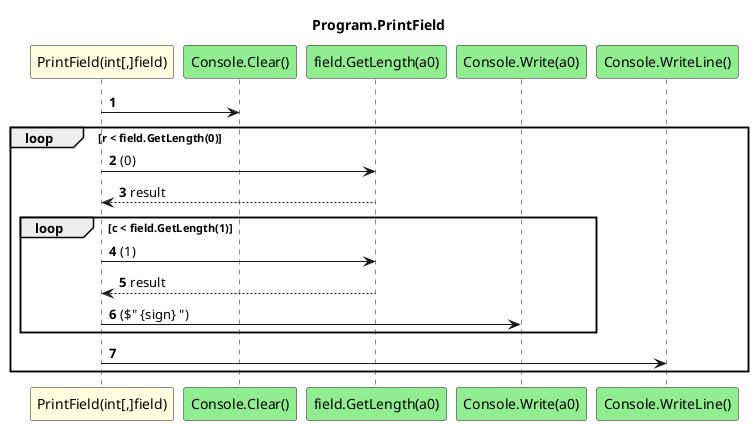 @startuml Program.PrintField
title Program.PrintField
participant "PrintField(int[,]field)" as PrintField_p0 #LightYellow
participant "Console.Clear()" as Console_Clear #LightGreen
participant "field.GetLength(a0)" as field_GetLength_a0 #LightGreen
participant "Console.Write(a0)" as Console_Write_a0 #LightGreen
participant "Console.WriteLine()" as Console_WriteLine #LightGreen
autonumber
PrintField_p0 -> Console_Clear
loop r < field.GetLength(0)
    PrintField_p0 -> field_GetLength_a0 : (0)
    field_GetLength_a0 --> PrintField_p0 : result
    loop c < field.GetLength(1)
        PrintField_p0 -> field_GetLength_a0 : (1)
        field_GetLength_a0 --> PrintField_p0 : result
        PrintField_p0 -> Console_Write_a0 : ($" {sign} ")
    end
    PrintField_p0 -> Console_WriteLine
end
@enduml
